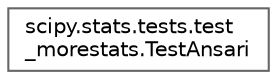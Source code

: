 digraph "Graphical Class Hierarchy"
{
 // LATEX_PDF_SIZE
  bgcolor="transparent";
  edge [fontname=Helvetica,fontsize=10,labelfontname=Helvetica,labelfontsize=10];
  node [fontname=Helvetica,fontsize=10,shape=box,height=0.2,width=0.4];
  rankdir="LR";
  Node0 [id="Node000000",label="scipy.stats.tests.test\l_morestats.TestAnsari",height=0.2,width=0.4,color="grey40", fillcolor="white", style="filled",URL="$d7/d6e/classscipy_1_1stats_1_1tests_1_1test__morestats_1_1TestAnsari.html",tooltip=" "];
}
